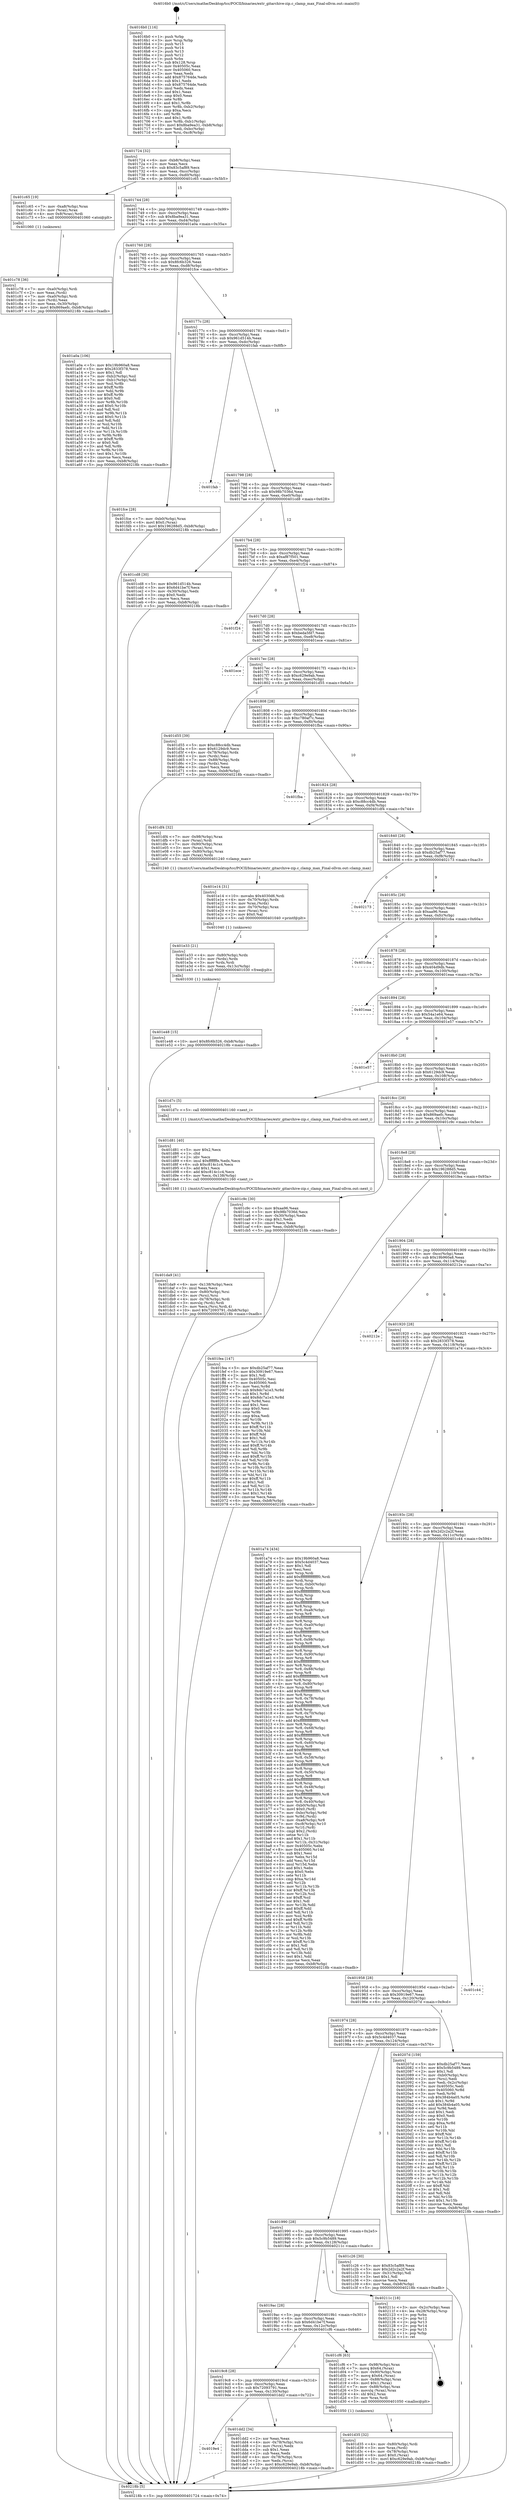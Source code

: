 digraph "0x4016b0" {
  label = "0x4016b0 (/mnt/c/Users/mathe/Desktop/tcc/POCII/binaries/extr_gitarchive-zip.c_clamp_max_Final-ollvm.out::main(0))"
  labelloc = "t"
  node[shape=record]

  Entry [label="",width=0.3,height=0.3,shape=circle,fillcolor=black,style=filled]
  "0x401724" [label="{
     0x401724 [32]\l
     | [instrs]\l
     &nbsp;&nbsp;0x401724 \<+6\>: mov -0xb8(%rbp),%eax\l
     &nbsp;&nbsp;0x40172a \<+2\>: mov %eax,%ecx\l
     &nbsp;&nbsp;0x40172c \<+6\>: sub $0x83c5af89,%ecx\l
     &nbsp;&nbsp;0x401732 \<+6\>: mov %eax,-0xcc(%rbp)\l
     &nbsp;&nbsp;0x401738 \<+6\>: mov %ecx,-0xd0(%rbp)\l
     &nbsp;&nbsp;0x40173e \<+6\>: je 0000000000401c65 \<main+0x5b5\>\l
  }"]
  "0x401c65" [label="{
     0x401c65 [19]\l
     | [instrs]\l
     &nbsp;&nbsp;0x401c65 \<+7\>: mov -0xa8(%rbp),%rax\l
     &nbsp;&nbsp;0x401c6c \<+3\>: mov (%rax),%rax\l
     &nbsp;&nbsp;0x401c6f \<+4\>: mov 0x8(%rax),%rdi\l
     &nbsp;&nbsp;0x401c73 \<+5\>: call 0000000000401060 \<atoi@plt\>\l
     | [calls]\l
     &nbsp;&nbsp;0x401060 \{1\} (unknown)\l
  }"]
  "0x401744" [label="{
     0x401744 [28]\l
     | [instrs]\l
     &nbsp;&nbsp;0x401744 \<+5\>: jmp 0000000000401749 \<main+0x99\>\l
     &nbsp;&nbsp;0x401749 \<+6\>: mov -0xcc(%rbp),%eax\l
     &nbsp;&nbsp;0x40174f \<+5\>: sub $0x8ba9ea31,%eax\l
     &nbsp;&nbsp;0x401754 \<+6\>: mov %eax,-0xd4(%rbp)\l
     &nbsp;&nbsp;0x40175a \<+6\>: je 0000000000401a0a \<main+0x35a\>\l
  }"]
  Exit [label="",width=0.3,height=0.3,shape=circle,fillcolor=black,style=filled,peripheries=2]
  "0x401a0a" [label="{
     0x401a0a [106]\l
     | [instrs]\l
     &nbsp;&nbsp;0x401a0a \<+5\>: mov $0x19b960a8,%eax\l
     &nbsp;&nbsp;0x401a0f \<+5\>: mov $0x2833f378,%ecx\l
     &nbsp;&nbsp;0x401a14 \<+2\>: mov $0x1,%dl\l
     &nbsp;&nbsp;0x401a16 \<+7\>: mov -0xb2(%rbp),%sil\l
     &nbsp;&nbsp;0x401a1d \<+7\>: mov -0xb1(%rbp),%dil\l
     &nbsp;&nbsp;0x401a24 \<+3\>: mov %sil,%r8b\l
     &nbsp;&nbsp;0x401a27 \<+4\>: xor $0xff,%r8b\l
     &nbsp;&nbsp;0x401a2b \<+3\>: mov %dil,%r9b\l
     &nbsp;&nbsp;0x401a2e \<+4\>: xor $0xff,%r9b\l
     &nbsp;&nbsp;0x401a32 \<+3\>: xor $0x0,%dl\l
     &nbsp;&nbsp;0x401a35 \<+3\>: mov %r8b,%r10b\l
     &nbsp;&nbsp;0x401a38 \<+4\>: and $0x0,%r10b\l
     &nbsp;&nbsp;0x401a3c \<+3\>: and %dl,%sil\l
     &nbsp;&nbsp;0x401a3f \<+3\>: mov %r9b,%r11b\l
     &nbsp;&nbsp;0x401a42 \<+4\>: and $0x0,%r11b\l
     &nbsp;&nbsp;0x401a46 \<+3\>: and %dl,%dil\l
     &nbsp;&nbsp;0x401a49 \<+3\>: or %sil,%r10b\l
     &nbsp;&nbsp;0x401a4c \<+3\>: or %dil,%r11b\l
     &nbsp;&nbsp;0x401a4f \<+3\>: xor %r11b,%r10b\l
     &nbsp;&nbsp;0x401a52 \<+3\>: or %r9b,%r8b\l
     &nbsp;&nbsp;0x401a55 \<+4\>: xor $0xff,%r8b\l
     &nbsp;&nbsp;0x401a59 \<+3\>: or $0x0,%dl\l
     &nbsp;&nbsp;0x401a5c \<+3\>: and %dl,%r8b\l
     &nbsp;&nbsp;0x401a5f \<+3\>: or %r8b,%r10b\l
     &nbsp;&nbsp;0x401a62 \<+4\>: test $0x1,%r10b\l
     &nbsp;&nbsp;0x401a66 \<+3\>: cmovne %ecx,%eax\l
     &nbsp;&nbsp;0x401a69 \<+6\>: mov %eax,-0xb8(%rbp)\l
     &nbsp;&nbsp;0x401a6f \<+5\>: jmp 000000000040218b \<main+0xadb\>\l
  }"]
  "0x401760" [label="{
     0x401760 [28]\l
     | [instrs]\l
     &nbsp;&nbsp;0x401760 \<+5\>: jmp 0000000000401765 \<main+0xb5\>\l
     &nbsp;&nbsp;0x401765 \<+6\>: mov -0xcc(%rbp),%eax\l
     &nbsp;&nbsp;0x40176b \<+5\>: sub $0x8fc6b326,%eax\l
     &nbsp;&nbsp;0x401770 \<+6\>: mov %eax,-0xd8(%rbp)\l
     &nbsp;&nbsp;0x401776 \<+6\>: je 0000000000401fce \<main+0x91e\>\l
  }"]
  "0x40218b" [label="{
     0x40218b [5]\l
     | [instrs]\l
     &nbsp;&nbsp;0x40218b \<+5\>: jmp 0000000000401724 \<main+0x74\>\l
  }"]
  "0x4016b0" [label="{
     0x4016b0 [116]\l
     | [instrs]\l
     &nbsp;&nbsp;0x4016b0 \<+1\>: push %rbp\l
     &nbsp;&nbsp;0x4016b1 \<+3\>: mov %rsp,%rbp\l
     &nbsp;&nbsp;0x4016b4 \<+2\>: push %r15\l
     &nbsp;&nbsp;0x4016b6 \<+2\>: push %r14\l
     &nbsp;&nbsp;0x4016b8 \<+2\>: push %r13\l
     &nbsp;&nbsp;0x4016ba \<+2\>: push %r12\l
     &nbsp;&nbsp;0x4016bc \<+1\>: push %rbx\l
     &nbsp;&nbsp;0x4016bd \<+7\>: sub $0x128,%rsp\l
     &nbsp;&nbsp;0x4016c4 \<+7\>: mov 0x40505c,%eax\l
     &nbsp;&nbsp;0x4016cb \<+7\>: mov 0x405060,%ecx\l
     &nbsp;&nbsp;0x4016d2 \<+2\>: mov %eax,%edx\l
     &nbsp;&nbsp;0x4016d4 \<+6\>: add $0x875764de,%edx\l
     &nbsp;&nbsp;0x4016da \<+3\>: sub $0x1,%edx\l
     &nbsp;&nbsp;0x4016dd \<+6\>: sub $0x875764de,%edx\l
     &nbsp;&nbsp;0x4016e3 \<+3\>: imul %edx,%eax\l
     &nbsp;&nbsp;0x4016e6 \<+3\>: and $0x1,%eax\l
     &nbsp;&nbsp;0x4016e9 \<+3\>: cmp $0x0,%eax\l
     &nbsp;&nbsp;0x4016ec \<+4\>: sete %r8b\l
     &nbsp;&nbsp;0x4016f0 \<+4\>: and $0x1,%r8b\l
     &nbsp;&nbsp;0x4016f4 \<+7\>: mov %r8b,-0xb2(%rbp)\l
     &nbsp;&nbsp;0x4016fb \<+3\>: cmp $0xa,%ecx\l
     &nbsp;&nbsp;0x4016fe \<+4\>: setl %r8b\l
     &nbsp;&nbsp;0x401702 \<+4\>: and $0x1,%r8b\l
     &nbsp;&nbsp;0x401706 \<+7\>: mov %r8b,-0xb1(%rbp)\l
     &nbsp;&nbsp;0x40170d \<+10\>: movl $0x8ba9ea31,-0xb8(%rbp)\l
     &nbsp;&nbsp;0x401717 \<+6\>: mov %edi,-0xbc(%rbp)\l
     &nbsp;&nbsp;0x40171d \<+7\>: mov %rsi,-0xc8(%rbp)\l
  }"]
  "0x401e48" [label="{
     0x401e48 [15]\l
     | [instrs]\l
     &nbsp;&nbsp;0x401e48 \<+10\>: movl $0x8fc6b326,-0xb8(%rbp)\l
     &nbsp;&nbsp;0x401e52 \<+5\>: jmp 000000000040218b \<main+0xadb\>\l
  }"]
  "0x401fce" [label="{
     0x401fce [28]\l
     | [instrs]\l
     &nbsp;&nbsp;0x401fce \<+7\>: mov -0xb0(%rbp),%rax\l
     &nbsp;&nbsp;0x401fd5 \<+6\>: movl $0x0,(%rax)\l
     &nbsp;&nbsp;0x401fdb \<+10\>: movl $0x196288d5,-0xb8(%rbp)\l
     &nbsp;&nbsp;0x401fe5 \<+5\>: jmp 000000000040218b \<main+0xadb\>\l
  }"]
  "0x40177c" [label="{
     0x40177c [28]\l
     | [instrs]\l
     &nbsp;&nbsp;0x40177c \<+5\>: jmp 0000000000401781 \<main+0xd1\>\l
     &nbsp;&nbsp;0x401781 \<+6\>: mov -0xcc(%rbp),%eax\l
     &nbsp;&nbsp;0x401787 \<+5\>: sub $0x961d514b,%eax\l
     &nbsp;&nbsp;0x40178c \<+6\>: mov %eax,-0xdc(%rbp)\l
     &nbsp;&nbsp;0x401792 \<+6\>: je 0000000000401fab \<main+0x8fb\>\l
  }"]
  "0x401e33" [label="{
     0x401e33 [21]\l
     | [instrs]\l
     &nbsp;&nbsp;0x401e33 \<+4\>: mov -0x80(%rbp),%rdx\l
     &nbsp;&nbsp;0x401e37 \<+3\>: mov (%rdx),%rdx\l
     &nbsp;&nbsp;0x401e3a \<+3\>: mov %rdx,%rdi\l
     &nbsp;&nbsp;0x401e3d \<+6\>: mov %eax,-0x13c(%rbp)\l
     &nbsp;&nbsp;0x401e43 \<+5\>: call 0000000000401030 \<free@plt\>\l
     | [calls]\l
     &nbsp;&nbsp;0x401030 \{1\} (unknown)\l
  }"]
  "0x401fab" [label="{
     0x401fab\l
  }", style=dashed]
  "0x401798" [label="{
     0x401798 [28]\l
     | [instrs]\l
     &nbsp;&nbsp;0x401798 \<+5\>: jmp 000000000040179d \<main+0xed\>\l
     &nbsp;&nbsp;0x40179d \<+6\>: mov -0xcc(%rbp),%eax\l
     &nbsp;&nbsp;0x4017a3 \<+5\>: sub $0x98b7036d,%eax\l
     &nbsp;&nbsp;0x4017a8 \<+6\>: mov %eax,-0xe0(%rbp)\l
     &nbsp;&nbsp;0x4017ae \<+6\>: je 0000000000401cd8 \<main+0x628\>\l
  }"]
  "0x401e14" [label="{
     0x401e14 [31]\l
     | [instrs]\l
     &nbsp;&nbsp;0x401e14 \<+10\>: movabs $0x4030d6,%rdi\l
     &nbsp;&nbsp;0x401e1e \<+4\>: mov -0x70(%rbp),%rdx\l
     &nbsp;&nbsp;0x401e22 \<+3\>: mov %rax,(%rdx)\l
     &nbsp;&nbsp;0x401e25 \<+4\>: mov -0x70(%rbp),%rax\l
     &nbsp;&nbsp;0x401e29 \<+3\>: mov (%rax),%rsi\l
     &nbsp;&nbsp;0x401e2c \<+2\>: mov $0x0,%al\l
     &nbsp;&nbsp;0x401e2e \<+5\>: call 0000000000401040 \<printf@plt\>\l
     | [calls]\l
     &nbsp;&nbsp;0x401040 \{1\} (unknown)\l
  }"]
  "0x401cd8" [label="{
     0x401cd8 [30]\l
     | [instrs]\l
     &nbsp;&nbsp;0x401cd8 \<+5\>: mov $0x961d514b,%eax\l
     &nbsp;&nbsp;0x401cdd \<+5\>: mov $0x6d41be7f,%ecx\l
     &nbsp;&nbsp;0x401ce2 \<+3\>: mov -0x30(%rbp),%edx\l
     &nbsp;&nbsp;0x401ce5 \<+3\>: cmp $0x0,%edx\l
     &nbsp;&nbsp;0x401ce8 \<+3\>: cmove %ecx,%eax\l
     &nbsp;&nbsp;0x401ceb \<+6\>: mov %eax,-0xb8(%rbp)\l
     &nbsp;&nbsp;0x401cf1 \<+5\>: jmp 000000000040218b \<main+0xadb\>\l
  }"]
  "0x4017b4" [label="{
     0x4017b4 [28]\l
     | [instrs]\l
     &nbsp;&nbsp;0x4017b4 \<+5\>: jmp 00000000004017b9 \<main+0x109\>\l
     &nbsp;&nbsp;0x4017b9 \<+6\>: mov -0xcc(%rbp),%eax\l
     &nbsp;&nbsp;0x4017bf \<+5\>: sub $0xaf87f501,%eax\l
     &nbsp;&nbsp;0x4017c4 \<+6\>: mov %eax,-0xe4(%rbp)\l
     &nbsp;&nbsp;0x4017ca \<+6\>: je 0000000000401f24 \<main+0x874\>\l
  }"]
  "0x4019e4" [label="{
     0x4019e4\l
  }", style=dashed]
  "0x401f24" [label="{
     0x401f24\l
  }", style=dashed]
  "0x4017d0" [label="{
     0x4017d0 [28]\l
     | [instrs]\l
     &nbsp;&nbsp;0x4017d0 \<+5\>: jmp 00000000004017d5 \<main+0x125\>\l
     &nbsp;&nbsp;0x4017d5 \<+6\>: mov -0xcc(%rbp),%eax\l
     &nbsp;&nbsp;0x4017db \<+5\>: sub $0xbeda5fd7,%eax\l
     &nbsp;&nbsp;0x4017e0 \<+6\>: mov %eax,-0xe8(%rbp)\l
     &nbsp;&nbsp;0x4017e6 \<+6\>: je 0000000000401ece \<main+0x81e\>\l
  }"]
  "0x401dd2" [label="{
     0x401dd2 [34]\l
     | [instrs]\l
     &nbsp;&nbsp;0x401dd2 \<+2\>: xor %eax,%eax\l
     &nbsp;&nbsp;0x401dd4 \<+4\>: mov -0x78(%rbp),%rcx\l
     &nbsp;&nbsp;0x401dd8 \<+2\>: mov (%rcx),%edx\l
     &nbsp;&nbsp;0x401dda \<+3\>: sub $0x1,%eax\l
     &nbsp;&nbsp;0x401ddd \<+2\>: sub %eax,%edx\l
     &nbsp;&nbsp;0x401ddf \<+4\>: mov -0x78(%rbp),%rcx\l
     &nbsp;&nbsp;0x401de3 \<+2\>: mov %edx,(%rcx)\l
     &nbsp;&nbsp;0x401de5 \<+10\>: movl $0xc629e9ab,-0xb8(%rbp)\l
     &nbsp;&nbsp;0x401def \<+5\>: jmp 000000000040218b \<main+0xadb\>\l
  }"]
  "0x401ece" [label="{
     0x401ece\l
  }", style=dashed]
  "0x4017ec" [label="{
     0x4017ec [28]\l
     | [instrs]\l
     &nbsp;&nbsp;0x4017ec \<+5\>: jmp 00000000004017f1 \<main+0x141\>\l
     &nbsp;&nbsp;0x4017f1 \<+6\>: mov -0xcc(%rbp),%eax\l
     &nbsp;&nbsp;0x4017f7 \<+5\>: sub $0xc629e9ab,%eax\l
     &nbsp;&nbsp;0x4017fc \<+6\>: mov %eax,-0xec(%rbp)\l
     &nbsp;&nbsp;0x401802 \<+6\>: je 0000000000401d55 \<main+0x6a5\>\l
  }"]
  "0x401da9" [label="{
     0x401da9 [41]\l
     | [instrs]\l
     &nbsp;&nbsp;0x401da9 \<+6\>: mov -0x138(%rbp),%ecx\l
     &nbsp;&nbsp;0x401daf \<+3\>: imul %eax,%ecx\l
     &nbsp;&nbsp;0x401db2 \<+4\>: mov -0x80(%rbp),%rsi\l
     &nbsp;&nbsp;0x401db6 \<+3\>: mov (%rsi),%rsi\l
     &nbsp;&nbsp;0x401db9 \<+4\>: mov -0x78(%rbp),%rdi\l
     &nbsp;&nbsp;0x401dbd \<+3\>: movslq (%rdi),%rdi\l
     &nbsp;&nbsp;0x401dc0 \<+3\>: mov %ecx,(%rsi,%rdi,4)\l
     &nbsp;&nbsp;0x401dc3 \<+10\>: movl $0x72093791,-0xb8(%rbp)\l
     &nbsp;&nbsp;0x401dcd \<+5\>: jmp 000000000040218b \<main+0xadb\>\l
  }"]
  "0x401d55" [label="{
     0x401d55 [39]\l
     | [instrs]\l
     &nbsp;&nbsp;0x401d55 \<+5\>: mov $0xc88cc4db,%eax\l
     &nbsp;&nbsp;0x401d5a \<+5\>: mov $0x6129dc9,%ecx\l
     &nbsp;&nbsp;0x401d5f \<+4\>: mov -0x78(%rbp),%rdx\l
     &nbsp;&nbsp;0x401d63 \<+2\>: mov (%rdx),%esi\l
     &nbsp;&nbsp;0x401d65 \<+7\>: mov -0x88(%rbp),%rdx\l
     &nbsp;&nbsp;0x401d6c \<+2\>: cmp (%rdx),%esi\l
     &nbsp;&nbsp;0x401d6e \<+3\>: cmovl %ecx,%eax\l
     &nbsp;&nbsp;0x401d71 \<+6\>: mov %eax,-0xb8(%rbp)\l
     &nbsp;&nbsp;0x401d77 \<+5\>: jmp 000000000040218b \<main+0xadb\>\l
  }"]
  "0x401808" [label="{
     0x401808 [28]\l
     | [instrs]\l
     &nbsp;&nbsp;0x401808 \<+5\>: jmp 000000000040180d \<main+0x15d\>\l
     &nbsp;&nbsp;0x40180d \<+6\>: mov -0xcc(%rbp),%eax\l
     &nbsp;&nbsp;0x401813 \<+5\>: sub $0xc780af7c,%eax\l
     &nbsp;&nbsp;0x401818 \<+6\>: mov %eax,-0xf0(%rbp)\l
     &nbsp;&nbsp;0x40181e \<+6\>: je 0000000000401fba \<main+0x90a\>\l
  }"]
  "0x401d81" [label="{
     0x401d81 [40]\l
     | [instrs]\l
     &nbsp;&nbsp;0x401d81 \<+5\>: mov $0x2,%ecx\l
     &nbsp;&nbsp;0x401d86 \<+1\>: cltd\l
     &nbsp;&nbsp;0x401d87 \<+2\>: idiv %ecx\l
     &nbsp;&nbsp;0x401d89 \<+6\>: imul $0xfffffffe,%edx,%ecx\l
     &nbsp;&nbsp;0x401d8f \<+6\>: sub $0xc814c1c4,%ecx\l
     &nbsp;&nbsp;0x401d95 \<+3\>: add $0x1,%ecx\l
     &nbsp;&nbsp;0x401d98 \<+6\>: add $0xc814c1c4,%ecx\l
     &nbsp;&nbsp;0x401d9e \<+6\>: mov %ecx,-0x138(%rbp)\l
     &nbsp;&nbsp;0x401da4 \<+5\>: call 0000000000401160 \<next_i\>\l
     | [calls]\l
     &nbsp;&nbsp;0x401160 \{1\} (/mnt/c/Users/mathe/Desktop/tcc/POCII/binaries/extr_gitarchive-zip.c_clamp_max_Final-ollvm.out::next_i)\l
  }"]
  "0x401fba" [label="{
     0x401fba\l
  }", style=dashed]
  "0x401824" [label="{
     0x401824 [28]\l
     | [instrs]\l
     &nbsp;&nbsp;0x401824 \<+5\>: jmp 0000000000401829 \<main+0x179\>\l
     &nbsp;&nbsp;0x401829 \<+6\>: mov -0xcc(%rbp),%eax\l
     &nbsp;&nbsp;0x40182f \<+5\>: sub $0xc88cc4db,%eax\l
     &nbsp;&nbsp;0x401834 \<+6\>: mov %eax,-0xf4(%rbp)\l
     &nbsp;&nbsp;0x40183a \<+6\>: je 0000000000401df4 \<main+0x744\>\l
  }"]
  "0x401d35" [label="{
     0x401d35 [32]\l
     | [instrs]\l
     &nbsp;&nbsp;0x401d35 \<+4\>: mov -0x80(%rbp),%rdi\l
     &nbsp;&nbsp;0x401d39 \<+3\>: mov %rax,(%rdi)\l
     &nbsp;&nbsp;0x401d3c \<+4\>: mov -0x78(%rbp),%rax\l
     &nbsp;&nbsp;0x401d40 \<+6\>: movl $0x0,(%rax)\l
     &nbsp;&nbsp;0x401d46 \<+10\>: movl $0xc629e9ab,-0xb8(%rbp)\l
     &nbsp;&nbsp;0x401d50 \<+5\>: jmp 000000000040218b \<main+0xadb\>\l
  }"]
  "0x401df4" [label="{
     0x401df4 [32]\l
     | [instrs]\l
     &nbsp;&nbsp;0x401df4 \<+7\>: mov -0x98(%rbp),%rax\l
     &nbsp;&nbsp;0x401dfb \<+3\>: mov (%rax),%rdi\l
     &nbsp;&nbsp;0x401dfe \<+7\>: mov -0x90(%rbp),%rax\l
     &nbsp;&nbsp;0x401e05 \<+3\>: mov (%rax),%rsi\l
     &nbsp;&nbsp;0x401e08 \<+4\>: mov -0x80(%rbp),%rax\l
     &nbsp;&nbsp;0x401e0c \<+3\>: mov (%rax),%rdx\l
     &nbsp;&nbsp;0x401e0f \<+5\>: call 0000000000401240 \<clamp_max\>\l
     | [calls]\l
     &nbsp;&nbsp;0x401240 \{1\} (/mnt/c/Users/mathe/Desktop/tcc/POCII/binaries/extr_gitarchive-zip.c_clamp_max_Final-ollvm.out::clamp_max)\l
  }"]
  "0x401840" [label="{
     0x401840 [28]\l
     | [instrs]\l
     &nbsp;&nbsp;0x401840 \<+5\>: jmp 0000000000401845 \<main+0x195\>\l
     &nbsp;&nbsp;0x401845 \<+6\>: mov -0xcc(%rbp),%eax\l
     &nbsp;&nbsp;0x40184b \<+5\>: sub $0xdb25af77,%eax\l
     &nbsp;&nbsp;0x401850 \<+6\>: mov %eax,-0xf8(%rbp)\l
     &nbsp;&nbsp;0x401856 \<+6\>: je 0000000000402173 \<main+0xac3\>\l
  }"]
  "0x4019c8" [label="{
     0x4019c8 [28]\l
     | [instrs]\l
     &nbsp;&nbsp;0x4019c8 \<+5\>: jmp 00000000004019cd \<main+0x31d\>\l
     &nbsp;&nbsp;0x4019cd \<+6\>: mov -0xcc(%rbp),%eax\l
     &nbsp;&nbsp;0x4019d3 \<+5\>: sub $0x72093791,%eax\l
     &nbsp;&nbsp;0x4019d8 \<+6\>: mov %eax,-0x130(%rbp)\l
     &nbsp;&nbsp;0x4019de \<+6\>: je 0000000000401dd2 \<main+0x722\>\l
  }"]
  "0x402173" [label="{
     0x402173\l
  }", style=dashed]
  "0x40185c" [label="{
     0x40185c [28]\l
     | [instrs]\l
     &nbsp;&nbsp;0x40185c \<+5\>: jmp 0000000000401861 \<main+0x1b1\>\l
     &nbsp;&nbsp;0x401861 \<+6\>: mov -0xcc(%rbp),%eax\l
     &nbsp;&nbsp;0x401867 \<+5\>: sub $0xaa96,%eax\l
     &nbsp;&nbsp;0x40186c \<+6\>: mov %eax,-0xfc(%rbp)\l
     &nbsp;&nbsp;0x401872 \<+6\>: je 0000000000401cba \<main+0x60a\>\l
  }"]
  "0x401cf6" [label="{
     0x401cf6 [63]\l
     | [instrs]\l
     &nbsp;&nbsp;0x401cf6 \<+7\>: mov -0x98(%rbp),%rax\l
     &nbsp;&nbsp;0x401cfd \<+7\>: movq $0x64,(%rax)\l
     &nbsp;&nbsp;0x401d04 \<+7\>: mov -0x90(%rbp),%rax\l
     &nbsp;&nbsp;0x401d0b \<+7\>: movq $0x64,(%rax)\l
     &nbsp;&nbsp;0x401d12 \<+7\>: mov -0x88(%rbp),%rax\l
     &nbsp;&nbsp;0x401d19 \<+6\>: movl $0x1,(%rax)\l
     &nbsp;&nbsp;0x401d1f \<+7\>: mov -0x88(%rbp),%rax\l
     &nbsp;&nbsp;0x401d26 \<+3\>: movslq (%rax),%rax\l
     &nbsp;&nbsp;0x401d29 \<+4\>: shl $0x2,%rax\l
     &nbsp;&nbsp;0x401d2d \<+3\>: mov %rax,%rdi\l
     &nbsp;&nbsp;0x401d30 \<+5\>: call 0000000000401050 \<malloc@plt\>\l
     | [calls]\l
     &nbsp;&nbsp;0x401050 \{1\} (unknown)\l
  }"]
  "0x401cba" [label="{
     0x401cba\l
  }", style=dashed]
  "0x401878" [label="{
     0x401878 [28]\l
     | [instrs]\l
     &nbsp;&nbsp;0x401878 \<+5\>: jmp 000000000040187d \<main+0x1cd\>\l
     &nbsp;&nbsp;0x40187d \<+6\>: mov -0xcc(%rbp),%eax\l
     &nbsp;&nbsp;0x401883 \<+5\>: sub $0x404d9db,%eax\l
     &nbsp;&nbsp;0x401888 \<+6\>: mov %eax,-0x100(%rbp)\l
     &nbsp;&nbsp;0x40188e \<+6\>: je 0000000000401eaa \<main+0x7fa\>\l
  }"]
  "0x4019ac" [label="{
     0x4019ac [28]\l
     | [instrs]\l
     &nbsp;&nbsp;0x4019ac \<+5\>: jmp 00000000004019b1 \<main+0x301\>\l
     &nbsp;&nbsp;0x4019b1 \<+6\>: mov -0xcc(%rbp),%eax\l
     &nbsp;&nbsp;0x4019b7 \<+5\>: sub $0x6d41be7f,%eax\l
     &nbsp;&nbsp;0x4019bc \<+6\>: mov %eax,-0x12c(%rbp)\l
     &nbsp;&nbsp;0x4019c2 \<+6\>: je 0000000000401cf6 \<main+0x646\>\l
  }"]
  "0x401eaa" [label="{
     0x401eaa\l
  }", style=dashed]
  "0x401894" [label="{
     0x401894 [28]\l
     | [instrs]\l
     &nbsp;&nbsp;0x401894 \<+5\>: jmp 0000000000401899 \<main+0x1e9\>\l
     &nbsp;&nbsp;0x401899 \<+6\>: mov -0xcc(%rbp),%eax\l
     &nbsp;&nbsp;0x40189f \<+5\>: sub $0x54a1e64,%eax\l
     &nbsp;&nbsp;0x4018a4 \<+6\>: mov %eax,-0x104(%rbp)\l
     &nbsp;&nbsp;0x4018aa \<+6\>: je 0000000000401e57 \<main+0x7a7\>\l
  }"]
  "0x40211c" [label="{
     0x40211c [18]\l
     | [instrs]\l
     &nbsp;&nbsp;0x40211c \<+3\>: mov -0x2c(%rbp),%eax\l
     &nbsp;&nbsp;0x40211f \<+4\>: lea -0x28(%rbp),%rsp\l
     &nbsp;&nbsp;0x402123 \<+1\>: pop %rbx\l
     &nbsp;&nbsp;0x402124 \<+2\>: pop %r12\l
     &nbsp;&nbsp;0x402126 \<+2\>: pop %r13\l
     &nbsp;&nbsp;0x402128 \<+2\>: pop %r14\l
     &nbsp;&nbsp;0x40212a \<+2\>: pop %r15\l
     &nbsp;&nbsp;0x40212c \<+1\>: pop %rbp\l
     &nbsp;&nbsp;0x40212d \<+1\>: ret\l
  }"]
  "0x401e57" [label="{
     0x401e57\l
  }", style=dashed]
  "0x4018b0" [label="{
     0x4018b0 [28]\l
     | [instrs]\l
     &nbsp;&nbsp;0x4018b0 \<+5\>: jmp 00000000004018b5 \<main+0x205\>\l
     &nbsp;&nbsp;0x4018b5 \<+6\>: mov -0xcc(%rbp),%eax\l
     &nbsp;&nbsp;0x4018bb \<+5\>: sub $0x6129dc9,%eax\l
     &nbsp;&nbsp;0x4018c0 \<+6\>: mov %eax,-0x108(%rbp)\l
     &nbsp;&nbsp;0x4018c6 \<+6\>: je 0000000000401d7c \<main+0x6cc\>\l
  }"]
  "0x401c78" [label="{
     0x401c78 [36]\l
     | [instrs]\l
     &nbsp;&nbsp;0x401c78 \<+7\>: mov -0xa0(%rbp),%rdi\l
     &nbsp;&nbsp;0x401c7f \<+2\>: mov %eax,(%rdi)\l
     &nbsp;&nbsp;0x401c81 \<+7\>: mov -0xa0(%rbp),%rdi\l
     &nbsp;&nbsp;0x401c88 \<+2\>: mov (%rdi),%eax\l
     &nbsp;&nbsp;0x401c8a \<+3\>: mov %eax,-0x30(%rbp)\l
     &nbsp;&nbsp;0x401c8d \<+10\>: movl $0x869aefc,-0xb8(%rbp)\l
     &nbsp;&nbsp;0x401c97 \<+5\>: jmp 000000000040218b \<main+0xadb\>\l
  }"]
  "0x401d7c" [label="{
     0x401d7c [5]\l
     | [instrs]\l
     &nbsp;&nbsp;0x401d7c \<+5\>: call 0000000000401160 \<next_i\>\l
     | [calls]\l
     &nbsp;&nbsp;0x401160 \{1\} (/mnt/c/Users/mathe/Desktop/tcc/POCII/binaries/extr_gitarchive-zip.c_clamp_max_Final-ollvm.out::next_i)\l
  }"]
  "0x4018cc" [label="{
     0x4018cc [28]\l
     | [instrs]\l
     &nbsp;&nbsp;0x4018cc \<+5\>: jmp 00000000004018d1 \<main+0x221\>\l
     &nbsp;&nbsp;0x4018d1 \<+6\>: mov -0xcc(%rbp),%eax\l
     &nbsp;&nbsp;0x4018d7 \<+5\>: sub $0x869aefc,%eax\l
     &nbsp;&nbsp;0x4018dc \<+6\>: mov %eax,-0x10c(%rbp)\l
     &nbsp;&nbsp;0x4018e2 \<+6\>: je 0000000000401c9c \<main+0x5ec\>\l
  }"]
  "0x401990" [label="{
     0x401990 [28]\l
     | [instrs]\l
     &nbsp;&nbsp;0x401990 \<+5\>: jmp 0000000000401995 \<main+0x2e5\>\l
     &nbsp;&nbsp;0x401995 \<+6\>: mov -0xcc(%rbp),%eax\l
     &nbsp;&nbsp;0x40199b \<+5\>: sub $0x5c9b5489,%eax\l
     &nbsp;&nbsp;0x4019a0 \<+6\>: mov %eax,-0x128(%rbp)\l
     &nbsp;&nbsp;0x4019a6 \<+6\>: je 000000000040211c \<main+0xa6c\>\l
  }"]
  "0x401c9c" [label="{
     0x401c9c [30]\l
     | [instrs]\l
     &nbsp;&nbsp;0x401c9c \<+5\>: mov $0xaa96,%eax\l
     &nbsp;&nbsp;0x401ca1 \<+5\>: mov $0x98b7036d,%ecx\l
     &nbsp;&nbsp;0x401ca6 \<+3\>: mov -0x30(%rbp),%edx\l
     &nbsp;&nbsp;0x401ca9 \<+3\>: cmp $0x1,%edx\l
     &nbsp;&nbsp;0x401cac \<+3\>: cmovl %ecx,%eax\l
     &nbsp;&nbsp;0x401caf \<+6\>: mov %eax,-0xb8(%rbp)\l
     &nbsp;&nbsp;0x401cb5 \<+5\>: jmp 000000000040218b \<main+0xadb\>\l
  }"]
  "0x4018e8" [label="{
     0x4018e8 [28]\l
     | [instrs]\l
     &nbsp;&nbsp;0x4018e8 \<+5\>: jmp 00000000004018ed \<main+0x23d\>\l
     &nbsp;&nbsp;0x4018ed \<+6\>: mov -0xcc(%rbp),%eax\l
     &nbsp;&nbsp;0x4018f3 \<+5\>: sub $0x196288d5,%eax\l
     &nbsp;&nbsp;0x4018f8 \<+6\>: mov %eax,-0x110(%rbp)\l
     &nbsp;&nbsp;0x4018fe \<+6\>: je 0000000000401fea \<main+0x93a\>\l
  }"]
  "0x401c26" [label="{
     0x401c26 [30]\l
     | [instrs]\l
     &nbsp;&nbsp;0x401c26 \<+5\>: mov $0x83c5af89,%eax\l
     &nbsp;&nbsp;0x401c2b \<+5\>: mov $0x2d2c2a2f,%ecx\l
     &nbsp;&nbsp;0x401c30 \<+3\>: mov -0x31(%rbp),%dl\l
     &nbsp;&nbsp;0x401c33 \<+3\>: test $0x1,%dl\l
     &nbsp;&nbsp;0x401c36 \<+3\>: cmovne %ecx,%eax\l
     &nbsp;&nbsp;0x401c39 \<+6\>: mov %eax,-0xb8(%rbp)\l
     &nbsp;&nbsp;0x401c3f \<+5\>: jmp 000000000040218b \<main+0xadb\>\l
  }"]
  "0x401fea" [label="{
     0x401fea [147]\l
     | [instrs]\l
     &nbsp;&nbsp;0x401fea \<+5\>: mov $0xdb25af77,%eax\l
     &nbsp;&nbsp;0x401fef \<+5\>: mov $0x30919e67,%ecx\l
     &nbsp;&nbsp;0x401ff4 \<+2\>: mov $0x1,%dl\l
     &nbsp;&nbsp;0x401ff6 \<+7\>: mov 0x40505c,%esi\l
     &nbsp;&nbsp;0x401ffd \<+7\>: mov 0x405060,%edi\l
     &nbsp;&nbsp;0x402004 \<+3\>: mov %esi,%r8d\l
     &nbsp;&nbsp;0x402007 \<+7\>: sub $0x8dc7a1e3,%r8d\l
     &nbsp;&nbsp;0x40200e \<+4\>: sub $0x1,%r8d\l
     &nbsp;&nbsp;0x402012 \<+7\>: add $0x8dc7a1e3,%r8d\l
     &nbsp;&nbsp;0x402019 \<+4\>: imul %r8d,%esi\l
     &nbsp;&nbsp;0x40201d \<+3\>: and $0x1,%esi\l
     &nbsp;&nbsp;0x402020 \<+3\>: cmp $0x0,%esi\l
     &nbsp;&nbsp;0x402023 \<+4\>: sete %r9b\l
     &nbsp;&nbsp;0x402027 \<+3\>: cmp $0xa,%edi\l
     &nbsp;&nbsp;0x40202a \<+4\>: setl %r10b\l
     &nbsp;&nbsp;0x40202e \<+3\>: mov %r9b,%r11b\l
     &nbsp;&nbsp;0x402031 \<+4\>: xor $0xff,%r11b\l
     &nbsp;&nbsp;0x402035 \<+3\>: mov %r10b,%bl\l
     &nbsp;&nbsp;0x402038 \<+3\>: xor $0xff,%bl\l
     &nbsp;&nbsp;0x40203b \<+3\>: xor $0x1,%dl\l
     &nbsp;&nbsp;0x40203e \<+3\>: mov %r11b,%r14b\l
     &nbsp;&nbsp;0x402041 \<+4\>: and $0xff,%r14b\l
     &nbsp;&nbsp;0x402045 \<+3\>: and %dl,%r9b\l
     &nbsp;&nbsp;0x402048 \<+3\>: mov %bl,%r15b\l
     &nbsp;&nbsp;0x40204b \<+4\>: and $0xff,%r15b\l
     &nbsp;&nbsp;0x40204f \<+3\>: and %dl,%r10b\l
     &nbsp;&nbsp;0x402052 \<+3\>: or %r9b,%r14b\l
     &nbsp;&nbsp;0x402055 \<+3\>: or %r10b,%r15b\l
     &nbsp;&nbsp;0x402058 \<+3\>: xor %r15b,%r14b\l
     &nbsp;&nbsp;0x40205b \<+3\>: or %bl,%r11b\l
     &nbsp;&nbsp;0x40205e \<+4\>: xor $0xff,%r11b\l
     &nbsp;&nbsp;0x402062 \<+3\>: or $0x1,%dl\l
     &nbsp;&nbsp;0x402065 \<+3\>: and %dl,%r11b\l
     &nbsp;&nbsp;0x402068 \<+3\>: or %r11b,%r14b\l
     &nbsp;&nbsp;0x40206b \<+4\>: test $0x1,%r14b\l
     &nbsp;&nbsp;0x40206f \<+3\>: cmovne %ecx,%eax\l
     &nbsp;&nbsp;0x402072 \<+6\>: mov %eax,-0xb8(%rbp)\l
     &nbsp;&nbsp;0x402078 \<+5\>: jmp 000000000040218b \<main+0xadb\>\l
  }"]
  "0x401904" [label="{
     0x401904 [28]\l
     | [instrs]\l
     &nbsp;&nbsp;0x401904 \<+5\>: jmp 0000000000401909 \<main+0x259\>\l
     &nbsp;&nbsp;0x401909 \<+6\>: mov -0xcc(%rbp),%eax\l
     &nbsp;&nbsp;0x40190f \<+5\>: sub $0x19b960a8,%eax\l
     &nbsp;&nbsp;0x401914 \<+6\>: mov %eax,-0x114(%rbp)\l
     &nbsp;&nbsp;0x40191a \<+6\>: je 000000000040212e \<main+0xa7e\>\l
  }"]
  "0x401974" [label="{
     0x401974 [28]\l
     | [instrs]\l
     &nbsp;&nbsp;0x401974 \<+5\>: jmp 0000000000401979 \<main+0x2c9\>\l
     &nbsp;&nbsp;0x401979 \<+6\>: mov -0xcc(%rbp),%eax\l
     &nbsp;&nbsp;0x40197f \<+5\>: sub $0x5c4d4037,%eax\l
     &nbsp;&nbsp;0x401984 \<+6\>: mov %eax,-0x124(%rbp)\l
     &nbsp;&nbsp;0x40198a \<+6\>: je 0000000000401c26 \<main+0x576\>\l
  }"]
  "0x40212e" [label="{
     0x40212e\l
  }", style=dashed]
  "0x401920" [label="{
     0x401920 [28]\l
     | [instrs]\l
     &nbsp;&nbsp;0x401920 \<+5\>: jmp 0000000000401925 \<main+0x275\>\l
     &nbsp;&nbsp;0x401925 \<+6\>: mov -0xcc(%rbp),%eax\l
     &nbsp;&nbsp;0x40192b \<+5\>: sub $0x2833f378,%eax\l
     &nbsp;&nbsp;0x401930 \<+6\>: mov %eax,-0x118(%rbp)\l
     &nbsp;&nbsp;0x401936 \<+6\>: je 0000000000401a74 \<main+0x3c4\>\l
  }"]
  "0x40207d" [label="{
     0x40207d [159]\l
     | [instrs]\l
     &nbsp;&nbsp;0x40207d \<+5\>: mov $0xdb25af77,%eax\l
     &nbsp;&nbsp;0x402082 \<+5\>: mov $0x5c9b5489,%ecx\l
     &nbsp;&nbsp;0x402087 \<+2\>: mov $0x1,%dl\l
     &nbsp;&nbsp;0x402089 \<+7\>: mov -0xb0(%rbp),%rsi\l
     &nbsp;&nbsp;0x402090 \<+2\>: mov (%rsi),%edi\l
     &nbsp;&nbsp;0x402092 \<+3\>: mov %edi,-0x2c(%rbp)\l
     &nbsp;&nbsp;0x402095 \<+7\>: mov 0x40505c,%edi\l
     &nbsp;&nbsp;0x40209c \<+8\>: mov 0x405060,%r8d\l
     &nbsp;&nbsp;0x4020a4 \<+3\>: mov %edi,%r9d\l
     &nbsp;&nbsp;0x4020a7 \<+7\>: sub $0x384b4a05,%r9d\l
     &nbsp;&nbsp;0x4020ae \<+4\>: sub $0x1,%r9d\l
     &nbsp;&nbsp;0x4020b2 \<+7\>: add $0x384b4a05,%r9d\l
     &nbsp;&nbsp;0x4020b9 \<+4\>: imul %r9d,%edi\l
     &nbsp;&nbsp;0x4020bd \<+3\>: and $0x1,%edi\l
     &nbsp;&nbsp;0x4020c0 \<+3\>: cmp $0x0,%edi\l
     &nbsp;&nbsp;0x4020c3 \<+4\>: sete %r10b\l
     &nbsp;&nbsp;0x4020c7 \<+4\>: cmp $0xa,%r8d\l
     &nbsp;&nbsp;0x4020cb \<+4\>: setl %r11b\l
     &nbsp;&nbsp;0x4020cf \<+3\>: mov %r10b,%bl\l
     &nbsp;&nbsp;0x4020d2 \<+3\>: xor $0xff,%bl\l
     &nbsp;&nbsp;0x4020d5 \<+3\>: mov %r11b,%r14b\l
     &nbsp;&nbsp;0x4020d8 \<+4\>: xor $0xff,%r14b\l
     &nbsp;&nbsp;0x4020dc \<+3\>: xor $0x1,%dl\l
     &nbsp;&nbsp;0x4020df \<+3\>: mov %bl,%r15b\l
     &nbsp;&nbsp;0x4020e2 \<+4\>: and $0xff,%r15b\l
     &nbsp;&nbsp;0x4020e6 \<+3\>: and %dl,%r10b\l
     &nbsp;&nbsp;0x4020e9 \<+3\>: mov %r14b,%r12b\l
     &nbsp;&nbsp;0x4020ec \<+4\>: and $0xff,%r12b\l
     &nbsp;&nbsp;0x4020f0 \<+3\>: and %dl,%r11b\l
     &nbsp;&nbsp;0x4020f3 \<+3\>: or %r10b,%r15b\l
     &nbsp;&nbsp;0x4020f6 \<+3\>: or %r11b,%r12b\l
     &nbsp;&nbsp;0x4020f9 \<+3\>: xor %r12b,%r15b\l
     &nbsp;&nbsp;0x4020fc \<+3\>: or %r14b,%bl\l
     &nbsp;&nbsp;0x4020ff \<+3\>: xor $0xff,%bl\l
     &nbsp;&nbsp;0x402102 \<+3\>: or $0x1,%dl\l
     &nbsp;&nbsp;0x402105 \<+2\>: and %dl,%bl\l
     &nbsp;&nbsp;0x402107 \<+3\>: or %bl,%r15b\l
     &nbsp;&nbsp;0x40210a \<+4\>: test $0x1,%r15b\l
     &nbsp;&nbsp;0x40210e \<+3\>: cmovne %ecx,%eax\l
     &nbsp;&nbsp;0x402111 \<+6\>: mov %eax,-0xb8(%rbp)\l
     &nbsp;&nbsp;0x402117 \<+5\>: jmp 000000000040218b \<main+0xadb\>\l
  }"]
  "0x401a74" [label="{
     0x401a74 [434]\l
     | [instrs]\l
     &nbsp;&nbsp;0x401a74 \<+5\>: mov $0x19b960a8,%eax\l
     &nbsp;&nbsp;0x401a79 \<+5\>: mov $0x5c4d4037,%ecx\l
     &nbsp;&nbsp;0x401a7e \<+2\>: mov $0x1,%dl\l
     &nbsp;&nbsp;0x401a80 \<+2\>: xor %esi,%esi\l
     &nbsp;&nbsp;0x401a82 \<+3\>: mov %rsp,%rdi\l
     &nbsp;&nbsp;0x401a85 \<+4\>: add $0xfffffffffffffff0,%rdi\l
     &nbsp;&nbsp;0x401a89 \<+3\>: mov %rdi,%rsp\l
     &nbsp;&nbsp;0x401a8c \<+7\>: mov %rdi,-0xb0(%rbp)\l
     &nbsp;&nbsp;0x401a93 \<+3\>: mov %rsp,%rdi\l
     &nbsp;&nbsp;0x401a96 \<+4\>: add $0xfffffffffffffff0,%rdi\l
     &nbsp;&nbsp;0x401a9a \<+3\>: mov %rdi,%rsp\l
     &nbsp;&nbsp;0x401a9d \<+3\>: mov %rsp,%r8\l
     &nbsp;&nbsp;0x401aa0 \<+4\>: add $0xfffffffffffffff0,%r8\l
     &nbsp;&nbsp;0x401aa4 \<+3\>: mov %r8,%rsp\l
     &nbsp;&nbsp;0x401aa7 \<+7\>: mov %r8,-0xa8(%rbp)\l
     &nbsp;&nbsp;0x401aae \<+3\>: mov %rsp,%r8\l
     &nbsp;&nbsp;0x401ab1 \<+4\>: add $0xfffffffffffffff0,%r8\l
     &nbsp;&nbsp;0x401ab5 \<+3\>: mov %r8,%rsp\l
     &nbsp;&nbsp;0x401ab8 \<+7\>: mov %r8,-0xa0(%rbp)\l
     &nbsp;&nbsp;0x401abf \<+3\>: mov %rsp,%r8\l
     &nbsp;&nbsp;0x401ac2 \<+4\>: add $0xfffffffffffffff0,%r8\l
     &nbsp;&nbsp;0x401ac6 \<+3\>: mov %r8,%rsp\l
     &nbsp;&nbsp;0x401ac9 \<+7\>: mov %r8,-0x98(%rbp)\l
     &nbsp;&nbsp;0x401ad0 \<+3\>: mov %rsp,%r8\l
     &nbsp;&nbsp;0x401ad3 \<+4\>: add $0xfffffffffffffff0,%r8\l
     &nbsp;&nbsp;0x401ad7 \<+3\>: mov %r8,%rsp\l
     &nbsp;&nbsp;0x401ada \<+7\>: mov %r8,-0x90(%rbp)\l
     &nbsp;&nbsp;0x401ae1 \<+3\>: mov %rsp,%r8\l
     &nbsp;&nbsp;0x401ae4 \<+4\>: add $0xfffffffffffffff0,%r8\l
     &nbsp;&nbsp;0x401ae8 \<+3\>: mov %r8,%rsp\l
     &nbsp;&nbsp;0x401aeb \<+7\>: mov %r8,-0x88(%rbp)\l
     &nbsp;&nbsp;0x401af2 \<+3\>: mov %rsp,%r8\l
     &nbsp;&nbsp;0x401af5 \<+4\>: add $0xfffffffffffffff0,%r8\l
     &nbsp;&nbsp;0x401af9 \<+3\>: mov %r8,%rsp\l
     &nbsp;&nbsp;0x401afc \<+4\>: mov %r8,-0x80(%rbp)\l
     &nbsp;&nbsp;0x401b00 \<+3\>: mov %rsp,%r8\l
     &nbsp;&nbsp;0x401b03 \<+4\>: add $0xfffffffffffffff0,%r8\l
     &nbsp;&nbsp;0x401b07 \<+3\>: mov %r8,%rsp\l
     &nbsp;&nbsp;0x401b0a \<+4\>: mov %r8,-0x78(%rbp)\l
     &nbsp;&nbsp;0x401b0e \<+3\>: mov %rsp,%r8\l
     &nbsp;&nbsp;0x401b11 \<+4\>: add $0xfffffffffffffff0,%r8\l
     &nbsp;&nbsp;0x401b15 \<+3\>: mov %r8,%rsp\l
     &nbsp;&nbsp;0x401b18 \<+4\>: mov %r8,-0x70(%rbp)\l
     &nbsp;&nbsp;0x401b1c \<+3\>: mov %rsp,%r8\l
     &nbsp;&nbsp;0x401b1f \<+4\>: add $0xfffffffffffffff0,%r8\l
     &nbsp;&nbsp;0x401b23 \<+3\>: mov %r8,%rsp\l
     &nbsp;&nbsp;0x401b26 \<+4\>: mov %r8,-0x68(%rbp)\l
     &nbsp;&nbsp;0x401b2a \<+3\>: mov %rsp,%r8\l
     &nbsp;&nbsp;0x401b2d \<+4\>: add $0xfffffffffffffff0,%r8\l
     &nbsp;&nbsp;0x401b31 \<+3\>: mov %r8,%rsp\l
     &nbsp;&nbsp;0x401b34 \<+4\>: mov %r8,-0x60(%rbp)\l
     &nbsp;&nbsp;0x401b38 \<+3\>: mov %rsp,%r8\l
     &nbsp;&nbsp;0x401b3b \<+4\>: add $0xfffffffffffffff0,%r8\l
     &nbsp;&nbsp;0x401b3f \<+3\>: mov %r8,%rsp\l
     &nbsp;&nbsp;0x401b42 \<+4\>: mov %r8,-0x58(%rbp)\l
     &nbsp;&nbsp;0x401b46 \<+3\>: mov %rsp,%r8\l
     &nbsp;&nbsp;0x401b49 \<+4\>: add $0xfffffffffffffff0,%r8\l
     &nbsp;&nbsp;0x401b4d \<+3\>: mov %r8,%rsp\l
     &nbsp;&nbsp;0x401b50 \<+4\>: mov %r8,-0x50(%rbp)\l
     &nbsp;&nbsp;0x401b54 \<+3\>: mov %rsp,%r8\l
     &nbsp;&nbsp;0x401b57 \<+4\>: add $0xfffffffffffffff0,%r8\l
     &nbsp;&nbsp;0x401b5b \<+3\>: mov %r8,%rsp\l
     &nbsp;&nbsp;0x401b5e \<+4\>: mov %r8,-0x48(%rbp)\l
     &nbsp;&nbsp;0x401b62 \<+3\>: mov %rsp,%r8\l
     &nbsp;&nbsp;0x401b65 \<+4\>: add $0xfffffffffffffff0,%r8\l
     &nbsp;&nbsp;0x401b69 \<+3\>: mov %r8,%rsp\l
     &nbsp;&nbsp;0x401b6c \<+4\>: mov %r8,-0x40(%rbp)\l
     &nbsp;&nbsp;0x401b70 \<+7\>: mov -0xb0(%rbp),%r8\l
     &nbsp;&nbsp;0x401b77 \<+7\>: movl $0x0,(%r8)\l
     &nbsp;&nbsp;0x401b7e \<+7\>: mov -0xbc(%rbp),%r9d\l
     &nbsp;&nbsp;0x401b85 \<+3\>: mov %r9d,(%rdi)\l
     &nbsp;&nbsp;0x401b88 \<+7\>: mov -0xa8(%rbp),%r8\l
     &nbsp;&nbsp;0x401b8f \<+7\>: mov -0xc8(%rbp),%r10\l
     &nbsp;&nbsp;0x401b96 \<+3\>: mov %r10,(%r8)\l
     &nbsp;&nbsp;0x401b99 \<+3\>: cmpl $0x2,(%rdi)\l
     &nbsp;&nbsp;0x401b9c \<+4\>: setne %r11b\l
     &nbsp;&nbsp;0x401ba0 \<+4\>: and $0x1,%r11b\l
     &nbsp;&nbsp;0x401ba4 \<+4\>: mov %r11b,-0x31(%rbp)\l
     &nbsp;&nbsp;0x401ba8 \<+7\>: mov 0x40505c,%ebx\l
     &nbsp;&nbsp;0x401baf \<+8\>: mov 0x405060,%r14d\l
     &nbsp;&nbsp;0x401bb7 \<+3\>: sub $0x1,%esi\l
     &nbsp;&nbsp;0x401bba \<+3\>: mov %ebx,%r15d\l
     &nbsp;&nbsp;0x401bbd \<+3\>: add %esi,%r15d\l
     &nbsp;&nbsp;0x401bc0 \<+4\>: imul %r15d,%ebx\l
     &nbsp;&nbsp;0x401bc4 \<+3\>: and $0x1,%ebx\l
     &nbsp;&nbsp;0x401bc7 \<+3\>: cmp $0x0,%ebx\l
     &nbsp;&nbsp;0x401bca \<+4\>: sete %r11b\l
     &nbsp;&nbsp;0x401bce \<+4\>: cmp $0xa,%r14d\l
     &nbsp;&nbsp;0x401bd2 \<+4\>: setl %r12b\l
     &nbsp;&nbsp;0x401bd6 \<+3\>: mov %r11b,%r13b\l
     &nbsp;&nbsp;0x401bd9 \<+4\>: xor $0xff,%r13b\l
     &nbsp;&nbsp;0x401bdd \<+3\>: mov %r12b,%sil\l
     &nbsp;&nbsp;0x401be0 \<+4\>: xor $0xff,%sil\l
     &nbsp;&nbsp;0x401be4 \<+3\>: xor $0x1,%dl\l
     &nbsp;&nbsp;0x401be7 \<+3\>: mov %r13b,%dil\l
     &nbsp;&nbsp;0x401bea \<+4\>: and $0xff,%dil\l
     &nbsp;&nbsp;0x401bee \<+3\>: and %dl,%r11b\l
     &nbsp;&nbsp;0x401bf1 \<+3\>: mov %sil,%r8b\l
     &nbsp;&nbsp;0x401bf4 \<+4\>: and $0xff,%r8b\l
     &nbsp;&nbsp;0x401bf8 \<+3\>: and %dl,%r12b\l
     &nbsp;&nbsp;0x401bfb \<+3\>: or %r11b,%dil\l
     &nbsp;&nbsp;0x401bfe \<+3\>: or %r12b,%r8b\l
     &nbsp;&nbsp;0x401c01 \<+3\>: xor %r8b,%dil\l
     &nbsp;&nbsp;0x401c04 \<+3\>: or %sil,%r13b\l
     &nbsp;&nbsp;0x401c07 \<+4\>: xor $0xff,%r13b\l
     &nbsp;&nbsp;0x401c0b \<+3\>: or $0x1,%dl\l
     &nbsp;&nbsp;0x401c0e \<+3\>: and %dl,%r13b\l
     &nbsp;&nbsp;0x401c11 \<+3\>: or %r13b,%dil\l
     &nbsp;&nbsp;0x401c14 \<+4\>: test $0x1,%dil\l
     &nbsp;&nbsp;0x401c18 \<+3\>: cmovne %ecx,%eax\l
     &nbsp;&nbsp;0x401c1b \<+6\>: mov %eax,-0xb8(%rbp)\l
     &nbsp;&nbsp;0x401c21 \<+5\>: jmp 000000000040218b \<main+0xadb\>\l
  }"]
  "0x40193c" [label="{
     0x40193c [28]\l
     | [instrs]\l
     &nbsp;&nbsp;0x40193c \<+5\>: jmp 0000000000401941 \<main+0x291\>\l
     &nbsp;&nbsp;0x401941 \<+6\>: mov -0xcc(%rbp),%eax\l
     &nbsp;&nbsp;0x401947 \<+5\>: sub $0x2d2c2a2f,%eax\l
     &nbsp;&nbsp;0x40194c \<+6\>: mov %eax,-0x11c(%rbp)\l
     &nbsp;&nbsp;0x401952 \<+6\>: je 0000000000401c44 \<main+0x594\>\l
  }"]
  "0x401958" [label="{
     0x401958 [28]\l
     | [instrs]\l
     &nbsp;&nbsp;0x401958 \<+5\>: jmp 000000000040195d \<main+0x2ad\>\l
     &nbsp;&nbsp;0x40195d \<+6\>: mov -0xcc(%rbp),%eax\l
     &nbsp;&nbsp;0x401963 \<+5\>: sub $0x30919e67,%eax\l
     &nbsp;&nbsp;0x401968 \<+6\>: mov %eax,-0x120(%rbp)\l
     &nbsp;&nbsp;0x40196e \<+6\>: je 000000000040207d \<main+0x9cd\>\l
  }"]
  "0x401c44" [label="{
     0x401c44\l
  }", style=dashed]
  Entry -> "0x4016b0" [label=" 1"]
  "0x401724" -> "0x401c65" [label=" 1"]
  "0x401724" -> "0x401744" [label=" 15"]
  "0x40211c" -> Exit [label=" 1"]
  "0x401744" -> "0x401a0a" [label=" 1"]
  "0x401744" -> "0x401760" [label=" 14"]
  "0x401a0a" -> "0x40218b" [label=" 1"]
  "0x4016b0" -> "0x401724" [label=" 1"]
  "0x40218b" -> "0x401724" [label=" 15"]
  "0x40207d" -> "0x40218b" [label=" 1"]
  "0x401760" -> "0x401fce" [label=" 1"]
  "0x401760" -> "0x40177c" [label=" 13"]
  "0x401fea" -> "0x40218b" [label=" 1"]
  "0x40177c" -> "0x401fab" [label=" 0"]
  "0x40177c" -> "0x401798" [label=" 13"]
  "0x401fce" -> "0x40218b" [label=" 1"]
  "0x401798" -> "0x401cd8" [label=" 1"]
  "0x401798" -> "0x4017b4" [label=" 12"]
  "0x401e48" -> "0x40218b" [label=" 1"]
  "0x4017b4" -> "0x401f24" [label=" 0"]
  "0x4017b4" -> "0x4017d0" [label=" 12"]
  "0x401e33" -> "0x401e48" [label=" 1"]
  "0x4017d0" -> "0x401ece" [label=" 0"]
  "0x4017d0" -> "0x4017ec" [label=" 12"]
  "0x401e14" -> "0x401e33" [label=" 1"]
  "0x4017ec" -> "0x401d55" [label=" 2"]
  "0x4017ec" -> "0x401808" [label=" 10"]
  "0x401dd2" -> "0x40218b" [label=" 1"]
  "0x401808" -> "0x401fba" [label=" 0"]
  "0x401808" -> "0x401824" [label=" 10"]
  "0x4019c8" -> "0x4019e4" [label=" 0"]
  "0x401824" -> "0x401df4" [label=" 1"]
  "0x401824" -> "0x401840" [label=" 9"]
  "0x4019c8" -> "0x401dd2" [label=" 1"]
  "0x401840" -> "0x402173" [label=" 0"]
  "0x401840" -> "0x40185c" [label=" 9"]
  "0x401df4" -> "0x401e14" [label=" 1"]
  "0x40185c" -> "0x401cba" [label=" 0"]
  "0x40185c" -> "0x401878" [label=" 9"]
  "0x401da9" -> "0x40218b" [label=" 1"]
  "0x401878" -> "0x401eaa" [label=" 0"]
  "0x401878" -> "0x401894" [label=" 9"]
  "0x401d7c" -> "0x401d81" [label=" 1"]
  "0x401894" -> "0x401e57" [label=" 0"]
  "0x401894" -> "0x4018b0" [label=" 9"]
  "0x401d55" -> "0x40218b" [label=" 2"]
  "0x4018b0" -> "0x401d7c" [label=" 1"]
  "0x4018b0" -> "0x4018cc" [label=" 8"]
  "0x401cf6" -> "0x401d35" [label=" 1"]
  "0x4018cc" -> "0x401c9c" [label=" 1"]
  "0x4018cc" -> "0x4018e8" [label=" 7"]
  "0x4019ac" -> "0x4019c8" [label=" 1"]
  "0x4018e8" -> "0x401fea" [label=" 1"]
  "0x4018e8" -> "0x401904" [label=" 6"]
  "0x4019ac" -> "0x401cf6" [label=" 1"]
  "0x401904" -> "0x40212e" [label=" 0"]
  "0x401904" -> "0x401920" [label=" 6"]
  "0x401990" -> "0x4019ac" [label=" 2"]
  "0x401920" -> "0x401a74" [label=" 1"]
  "0x401920" -> "0x40193c" [label=" 5"]
  "0x401990" -> "0x40211c" [label=" 1"]
  "0x401a74" -> "0x40218b" [label=" 1"]
  "0x401cd8" -> "0x40218b" [label=" 1"]
  "0x40193c" -> "0x401c44" [label=" 0"]
  "0x40193c" -> "0x401958" [label=" 5"]
  "0x401d35" -> "0x40218b" [label=" 1"]
  "0x401958" -> "0x40207d" [label=" 1"]
  "0x401958" -> "0x401974" [label=" 4"]
  "0x401d81" -> "0x401da9" [label=" 1"]
  "0x401974" -> "0x401c26" [label=" 1"]
  "0x401974" -> "0x401990" [label=" 3"]
  "0x401c26" -> "0x40218b" [label=" 1"]
  "0x401c65" -> "0x401c78" [label=" 1"]
  "0x401c78" -> "0x40218b" [label=" 1"]
  "0x401c9c" -> "0x40218b" [label=" 1"]
}
